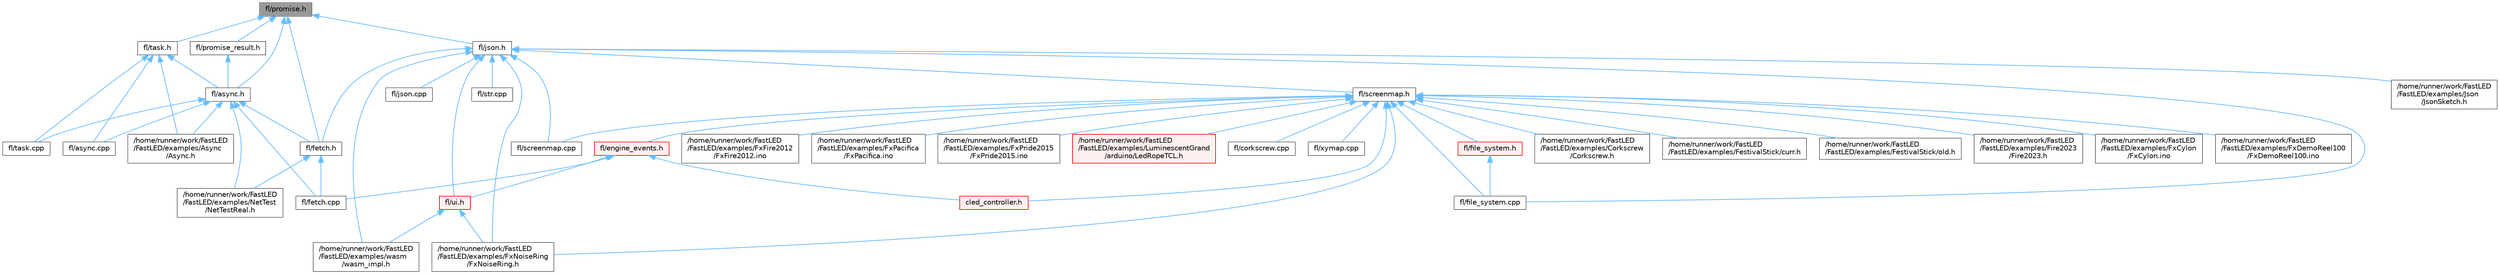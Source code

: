 digraph "fl/promise.h"
{
 // INTERACTIVE_SVG=YES
 // LATEX_PDF_SIZE
  bgcolor="transparent";
  edge [fontname=Helvetica,fontsize=10,labelfontname=Helvetica,labelfontsize=10];
  node [fontname=Helvetica,fontsize=10,shape=box,height=0.2,width=0.4];
  Node1 [id="Node000001",label="fl/promise.h",height=0.2,width=0.4,color="gray40", fillcolor="grey60", style="filled", fontcolor="black",tooltip="Promise-based fluent API for FastLED - standalone async primitives."];
  Node1 -> Node2 [id="edge1_Node000001_Node000002",dir="back",color="steelblue1",style="solid",tooltip=" "];
  Node2 [id="Node000002",label="fl/async.h",height=0.2,width=0.4,color="grey40", fillcolor="white", style="filled",URL="$df/d4c/src_2fl_2async_8h.html",tooltip="Generic asynchronous task management for FastLED."];
  Node2 -> Node3 [id="edge2_Node000002_Node000003",dir="back",color="steelblue1",style="solid",tooltip=" "];
  Node3 [id="Node000003",label="/home/runner/work/FastLED\l/FastLED/examples/Async\l/Async.h",height=0.2,width=0.4,color="grey40", fillcolor="white", style="filled",URL="$d5/d1b/examples_2_async_2async_8h.html",tooltip=" "];
  Node2 -> Node4 [id="edge3_Node000002_Node000004",dir="back",color="steelblue1",style="solid",tooltip=" "];
  Node4 [id="Node000004",label="/home/runner/work/FastLED\l/FastLED/examples/NetTest\l/NetTestReal.h",height=0.2,width=0.4,color="grey40", fillcolor="white", style="filled",URL="$d5/dec/_net_test_real_8h.html",tooltip=" "];
  Node2 -> Node5 [id="edge4_Node000002_Node000005",dir="back",color="steelblue1",style="solid",tooltip=" "];
  Node5 [id="Node000005",label="fl/async.cpp",height=0.2,width=0.4,color="grey40", fillcolor="white", style="filled",URL="$d0/d95/async_8cpp.html",tooltip=" "];
  Node2 -> Node6 [id="edge5_Node000002_Node000006",dir="back",color="steelblue1",style="solid",tooltip=" "];
  Node6 [id="Node000006",label="fl/fetch.cpp",height=0.2,width=0.4,color="grey40", fillcolor="white", style="filled",URL="$d9/ddd/fetch_8cpp.html",tooltip=" "];
  Node2 -> Node7 [id="edge6_Node000002_Node000007",dir="back",color="steelblue1",style="solid",tooltip=" "];
  Node7 [id="Node000007",label="fl/fetch.h",height=0.2,width=0.4,color="grey40", fillcolor="white", style="filled",URL="$d6/d6a/fetch_8h.html",tooltip="Unified HTTP fetch API for FastLED (cross-platform)"];
  Node7 -> Node4 [id="edge7_Node000007_Node000004",dir="back",color="steelblue1",style="solid",tooltip=" "];
  Node7 -> Node6 [id="edge8_Node000007_Node000006",dir="back",color="steelblue1",style="solid",tooltip=" "];
  Node2 -> Node8 [id="edge9_Node000002_Node000008",dir="back",color="steelblue1",style="solid",tooltip=" "];
  Node8 [id="Node000008",label="fl/task.cpp",height=0.2,width=0.4,color="grey40", fillcolor="white", style="filled",URL="$d9/d9c/task_8cpp.html",tooltip=" "];
  Node1 -> Node7 [id="edge10_Node000001_Node000007",dir="back",color="steelblue1",style="solid",tooltip=" "];
  Node1 -> Node9 [id="edge11_Node000001_Node000009",dir="back",color="steelblue1",style="solid",tooltip=" "];
  Node9 [id="Node000009",label="fl/json.h",height=0.2,width=0.4,color="grey40", fillcolor="white", style="filled",URL="$d7/d91/fl_2json_8h.html",tooltip="FastLED's Elegant JSON Library: fl::Json"];
  Node9 -> Node10 [id="edge12_Node000009_Node000010",dir="back",color="steelblue1",style="solid",tooltip=" "];
  Node10 [id="Node000010",label="/home/runner/work/FastLED\l/FastLED/examples/FxNoiseRing\l/FxNoiseRing.h",height=0.2,width=0.4,color="grey40", fillcolor="white", style="filled",URL="$d5/d77/_fx_noise_ring_8h.html",tooltip=" "];
  Node9 -> Node11 [id="edge13_Node000009_Node000011",dir="back",color="steelblue1",style="solid",tooltip=" "];
  Node11 [id="Node000011",label="/home/runner/work/FastLED\l/FastLED/examples/Json\l/JsonSketch.h",height=0.2,width=0.4,color="grey40", fillcolor="white", style="filled",URL="$d0/dd3/_json_sketch_8h.html",tooltip=" "];
  Node9 -> Node12 [id="edge14_Node000009_Node000012",dir="back",color="steelblue1",style="solid",tooltip=" "];
  Node12 [id="Node000012",label="/home/runner/work/FastLED\l/FastLED/examples/wasm\l/wasm_impl.h",height=0.2,width=0.4,color="grey40", fillcolor="white", style="filled",URL="$da/d40/wasm__impl_8h.html",tooltip=" "];
  Node9 -> Node7 [id="edge15_Node000009_Node000007",dir="back",color="steelblue1",style="solid",tooltip=" "];
  Node9 -> Node13 [id="edge16_Node000009_Node000013",dir="back",color="steelblue1",style="solid",tooltip=" "];
  Node13 [id="Node000013",label="fl/file_system.cpp",height=0.2,width=0.4,color="grey40", fillcolor="white", style="filled",URL="$d4/d37/file__system_8cpp.html",tooltip=" "];
  Node9 -> Node14 [id="edge17_Node000009_Node000014",dir="back",color="steelblue1",style="solid",tooltip=" "];
  Node14 [id="Node000014",label="fl/json.cpp",height=0.2,width=0.4,color="grey40", fillcolor="white", style="filled",URL="$dd/d55/json_8cpp.html",tooltip=" "];
  Node9 -> Node15 [id="edge18_Node000009_Node000015",dir="back",color="steelblue1",style="solid",tooltip=" "];
  Node15 [id="Node000015",label="fl/screenmap.cpp",height=0.2,width=0.4,color="grey40", fillcolor="white", style="filled",URL="$d9/d6f/screenmap_8cpp.html",tooltip=" "];
  Node9 -> Node16 [id="edge19_Node000009_Node000016",dir="back",color="steelblue1",style="solid",tooltip=" "];
  Node16 [id="Node000016",label="fl/screenmap.h",height=0.2,width=0.4,color="grey40", fillcolor="white", style="filled",URL="$d7/d97/screenmap_8h.html",tooltip=" "];
  Node16 -> Node17 [id="edge20_Node000016_Node000017",dir="back",color="steelblue1",style="solid",tooltip=" "];
  Node17 [id="Node000017",label="/home/runner/work/FastLED\l/FastLED/examples/Corkscrew\l/Corkscrew.h",height=0.2,width=0.4,color="grey40", fillcolor="white", style="filled",URL="$df/d40/examples_2_corkscrew_2corkscrew_8h.html",tooltip=" "];
  Node16 -> Node18 [id="edge21_Node000016_Node000018",dir="back",color="steelblue1",style="solid",tooltip=" "];
  Node18 [id="Node000018",label="/home/runner/work/FastLED\l/FastLED/examples/FestivalStick/curr.h",height=0.2,width=0.4,color="grey40", fillcolor="white", style="filled",URL="$d4/d06/curr_8h.html",tooltip=" "];
  Node16 -> Node19 [id="edge22_Node000016_Node000019",dir="back",color="steelblue1",style="solid",tooltip=" "];
  Node19 [id="Node000019",label="/home/runner/work/FastLED\l/FastLED/examples/FestivalStick/old.h",height=0.2,width=0.4,color="grey40", fillcolor="white", style="filled",URL="$d7/da1/old_8h.html",tooltip=" "];
  Node16 -> Node20 [id="edge23_Node000016_Node000020",dir="back",color="steelblue1",style="solid",tooltip=" "];
  Node20 [id="Node000020",label="/home/runner/work/FastLED\l/FastLED/examples/Fire2023\l/Fire2023.h",height=0.2,width=0.4,color="grey40", fillcolor="white", style="filled",URL="$de/d71/_fire2023_8h.html",tooltip=" "];
  Node16 -> Node21 [id="edge24_Node000016_Node000021",dir="back",color="steelblue1",style="solid",tooltip=" "];
  Node21 [id="Node000021",label="/home/runner/work/FastLED\l/FastLED/examples/FxCylon\l/FxCylon.ino",height=0.2,width=0.4,color="grey40", fillcolor="white", style="filled",URL="$db/d86/_fx_cylon_8ino.html",tooltip="Cylon eye effect with ScreenMap."];
  Node16 -> Node22 [id="edge25_Node000016_Node000022",dir="back",color="steelblue1",style="solid",tooltip=" "];
  Node22 [id="Node000022",label="/home/runner/work/FastLED\l/FastLED/examples/FxDemoReel100\l/FxDemoReel100.ino",height=0.2,width=0.4,color="grey40", fillcolor="white", style="filled",URL="$d1/d8f/_fx_demo_reel100_8ino.html",tooltip="DemoReel100 effects collection with ScreenMap."];
  Node16 -> Node23 [id="edge26_Node000016_Node000023",dir="back",color="steelblue1",style="solid",tooltip=" "];
  Node23 [id="Node000023",label="/home/runner/work/FastLED\l/FastLED/examples/FxFire2012\l/FxFire2012.ino",height=0.2,width=0.4,color="grey40", fillcolor="white", style="filled",URL="$df/d57/_fx_fire2012_8ino.html",tooltip="Fire2012 effect with ScreenMap."];
  Node16 -> Node10 [id="edge27_Node000016_Node000010",dir="back",color="steelblue1",style="solid",tooltip=" "];
  Node16 -> Node24 [id="edge28_Node000016_Node000024",dir="back",color="steelblue1",style="solid",tooltip=" "];
  Node24 [id="Node000024",label="/home/runner/work/FastLED\l/FastLED/examples/FxPacifica\l/FxPacifica.ino",height=0.2,width=0.4,color="grey40", fillcolor="white", style="filled",URL="$dc/ded/_fx_pacifica_8ino.html",tooltip="Pacifica ocean effect with ScreenMap."];
  Node16 -> Node25 [id="edge29_Node000016_Node000025",dir="back",color="steelblue1",style="solid",tooltip=" "];
  Node25 [id="Node000025",label="/home/runner/work/FastLED\l/FastLED/examples/FxPride2015\l/FxPride2015.ino",height=0.2,width=0.4,color="grey40", fillcolor="white", style="filled",URL="$d2/db0/_fx_pride2015_8ino.html",tooltip="Pride2015 effect with ScreenMap."];
  Node16 -> Node26 [id="edge30_Node000016_Node000026",dir="back",color="steelblue1",style="solid",tooltip=" "];
  Node26 [id="Node000026",label="/home/runner/work/FastLED\l/FastLED/examples/LuminescentGrand\l/arduino/LedRopeTCL.h",height=0.2,width=0.4,color="red", fillcolor="#FFF0F0", style="filled",URL="$d9/d7e/_led_rope_t_c_l_8h.html",tooltip=" "];
  Node16 -> Node28 [id="edge31_Node000016_Node000028",dir="back",color="steelblue1",style="solid",tooltip=" "];
  Node28 [id="Node000028",label="cled_controller.h",height=0.2,width=0.4,color="red", fillcolor="#FFF0F0", style="filled",URL="$db/d6d/cled__controller_8h.html",tooltip="base definitions used by led controllers for writing out led data"];
  Node16 -> Node169 [id="edge32_Node000016_Node000169",dir="back",color="steelblue1",style="solid",tooltip=" "];
  Node169 [id="Node000169",label="fl/corkscrew.cpp",height=0.2,width=0.4,color="grey40", fillcolor="white", style="filled",URL="$d3/d9b/corkscrew_8cpp.html",tooltip=" "];
  Node16 -> Node170 [id="edge33_Node000016_Node000170",dir="back",color="steelblue1",style="solid",tooltip=" "];
  Node170 [id="Node000170",label="fl/engine_events.h",height=0.2,width=0.4,color="red", fillcolor="#FFF0F0", style="filled",URL="$db/dc0/engine__events_8h.html",tooltip=" "];
  Node170 -> Node28 [id="edge34_Node000170_Node000028",dir="back",color="steelblue1",style="solid",tooltip=" "];
  Node170 -> Node6 [id="edge35_Node000170_Node000006",dir="back",color="steelblue1",style="solid",tooltip=" "];
  Node170 -> Node172 [id="edge36_Node000170_Node000172",dir="back",color="steelblue1",style="solid",tooltip=" "];
  Node172 [id="Node000172",label="fl/ui.h",height=0.2,width=0.4,color="red", fillcolor="#FFF0F0", style="filled",URL="$d9/d3b/ui_8h.html",tooltip=" "];
  Node172 -> Node10 [id="edge37_Node000172_Node000010",dir="back",color="steelblue1",style="solid",tooltip=" "];
  Node172 -> Node12 [id="edge38_Node000172_Node000012",dir="back",color="steelblue1",style="solid",tooltip=" "];
  Node16 -> Node13 [id="edge39_Node000016_Node000013",dir="back",color="steelblue1",style="solid",tooltip=" "];
  Node16 -> Node181 [id="edge40_Node000016_Node000181",dir="back",color="steelblue1",style="solid",tooltip=" "];
  Node181 [id="Node000181",label="fl/file_system.h",height=0.2,width=0.4,color="red", fillcolor="#FFF0F0", style="filled",URL="$d6/d8d/file__system_8h.html",tooltip=" "];
  Node181 -> Node13 [id="edge41_Node000181_Node000013",dir="back",color="steelblue1",style="solid",tooltip=" "];
  Node16 -> Node15 [id="edge42_Node000016_Node000015",dir="back",color="steelblue1",style="solid",tooltip=" "];
  Node16 -> Node189 [id="edge43_Node000016_Node000189",dir="back",color="steelblue1",style="solid",tooltip=" "];
  Node189 [id="Node000189",label="fl/xymap.cpp",height=0.2,width=0.4,color="grey40", fillcolor="white", style="filled",URL="$d7/d09/xymap_8cpp.html",tooltip=" "];
  Node9 -> Node190 [id="edge44_Node000009_Node000190",dir="back",color="steelblue1",style="solid",tooltip=" "];
  Node190 [id="Node000190",label="fl/str.cpp",height=0.2,width=0.4,color="grey40", fillcolor="white", style="filled",URL="$d1/d1f/str_8cpp.html",tooltip=" "];
  Node9 -> Node172 [id="edge45_Node000009_Node000172",dir="back",color="steelblue1",style="solid",tooltip=" "];
  Node1 -> Node191 [id="edge46_Node000001_Node000191",dir="back",color="steelblue1",style="solid",tooltip=" "];
  Node191 [id="Node000191",label="fl/promise_result.h",height=0.2,width=0.4,color="grey40", fillcolor="white", style="filled",URL="$d7/d93/promise__result_8h.html",tooltip="Result type for promise operations with ok() semantics."];
  Node191 -> Node2 [id="edge47_Node000191_Node000002",dir="back",color="steelblue1",style="solid",tooltip=" "];
  Node1 -> Node192 [id="edge48_Node000001_Node000192",dir="back",color="steelblue1",style="solid",tooltip=" "];
  Node192 [id="Node000192",label="fl/task.h",height=0.2,width=0.4,color="grey40", fillcolor="white", style="filled",URL="$db/da4/task_8h.html",tooltip=" "];
  Node192 -> Node3 [id="edge49_Node000192_Node000003",dir="back",color="steelblue1",style="solid",tooltip=" "];
  Node192 -> Node5 [id="edge50_Node000192_Node000005",dir="back",color="steelblue1",style="solid",tooltip=" "];
  Node192 -> Node2 [id="edge51_Node000192_Node000002",dir="back",color="steelblue1",style="solid",tooltip=" "];
  Node192 -> Node8 [id="edge52_Node000192_Node000008",dir="back",color="steelblue1",style="solid",tooltip=" "];
}
